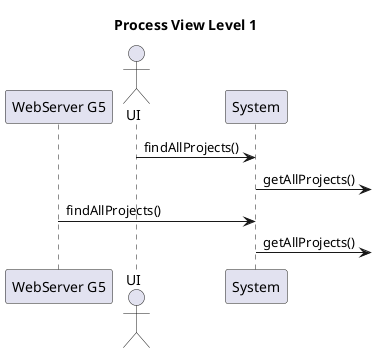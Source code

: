 @startuml

title Process View Level 1

'autonumber

participant "WebServer G5" as g5
actor " UI " as ui
participant "System" as system

ui -> system: findAllProjects()
system -> :getAllProjects()
g5 -> system: findAllProjects()
system -> :getAllProjects()

@enduml